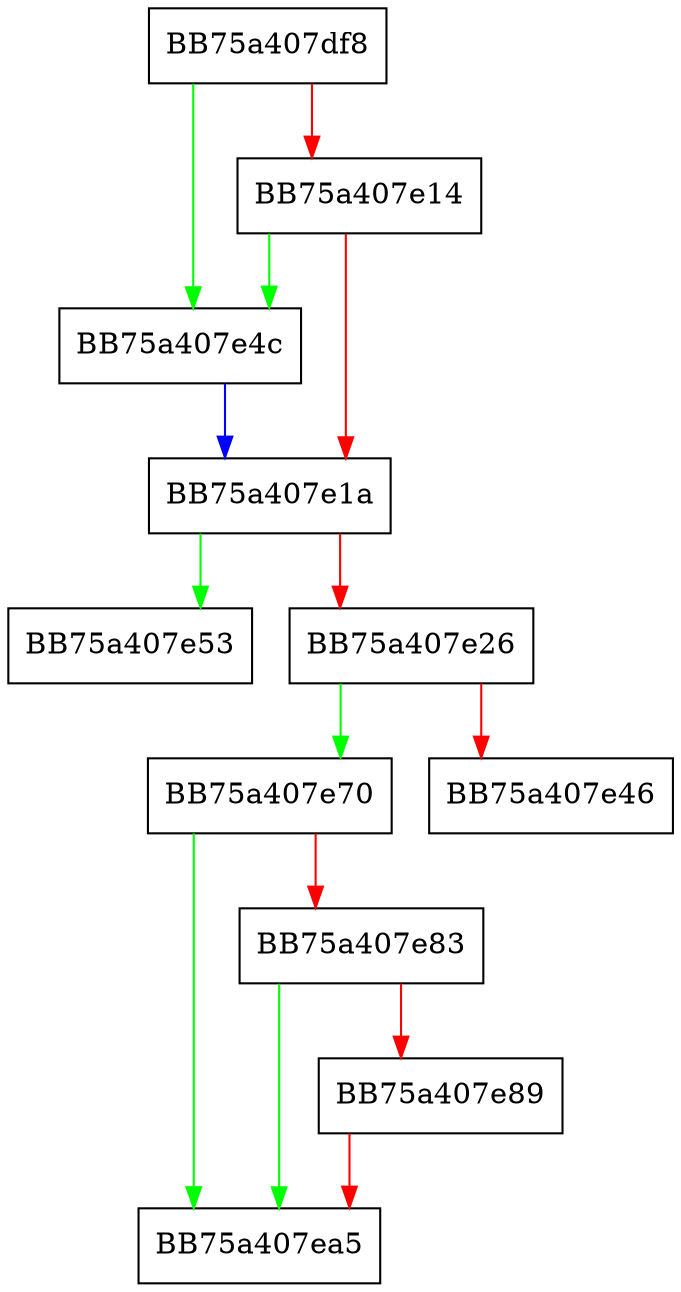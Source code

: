 digraph RegisterForDatabaseVar {
  node [shape="box"];
  graph [splines=ortho];
  BB75a407df8 -> BB75a407e4c [color="green"];
  BB75a407df8 -> BB75a407e14 [color="red"];
  BB75a407e14 -> BB75a407e4c [color="green"];
  BB75a407e14 -> BB75a407e1a [color="red"];
  BB75a407e1a -> BB75a407e53 [color="green"];
  BB75a407e1a -> BB75a407e26 [color="red"];
  BB75a407e26 -> BB75a407e70 [color="green"];
  BB75a407e26 -> BB75a407e46 [color="red"];
  BB75a407e4c -> BB75a407e1a [color="blue"];
  BB75a407e70 -> BB75a407ea5 [color="green"];
  BB75a407e70 -> BB75a407e83 [color="red"];
  BB75a407e83 -> BB75a407ea5 [color="green"];
  BB75a407e83 -> BB75a407e89 [color="red"];
  BB75a407e89 -> BB75a407ea5 [color="red"];
}